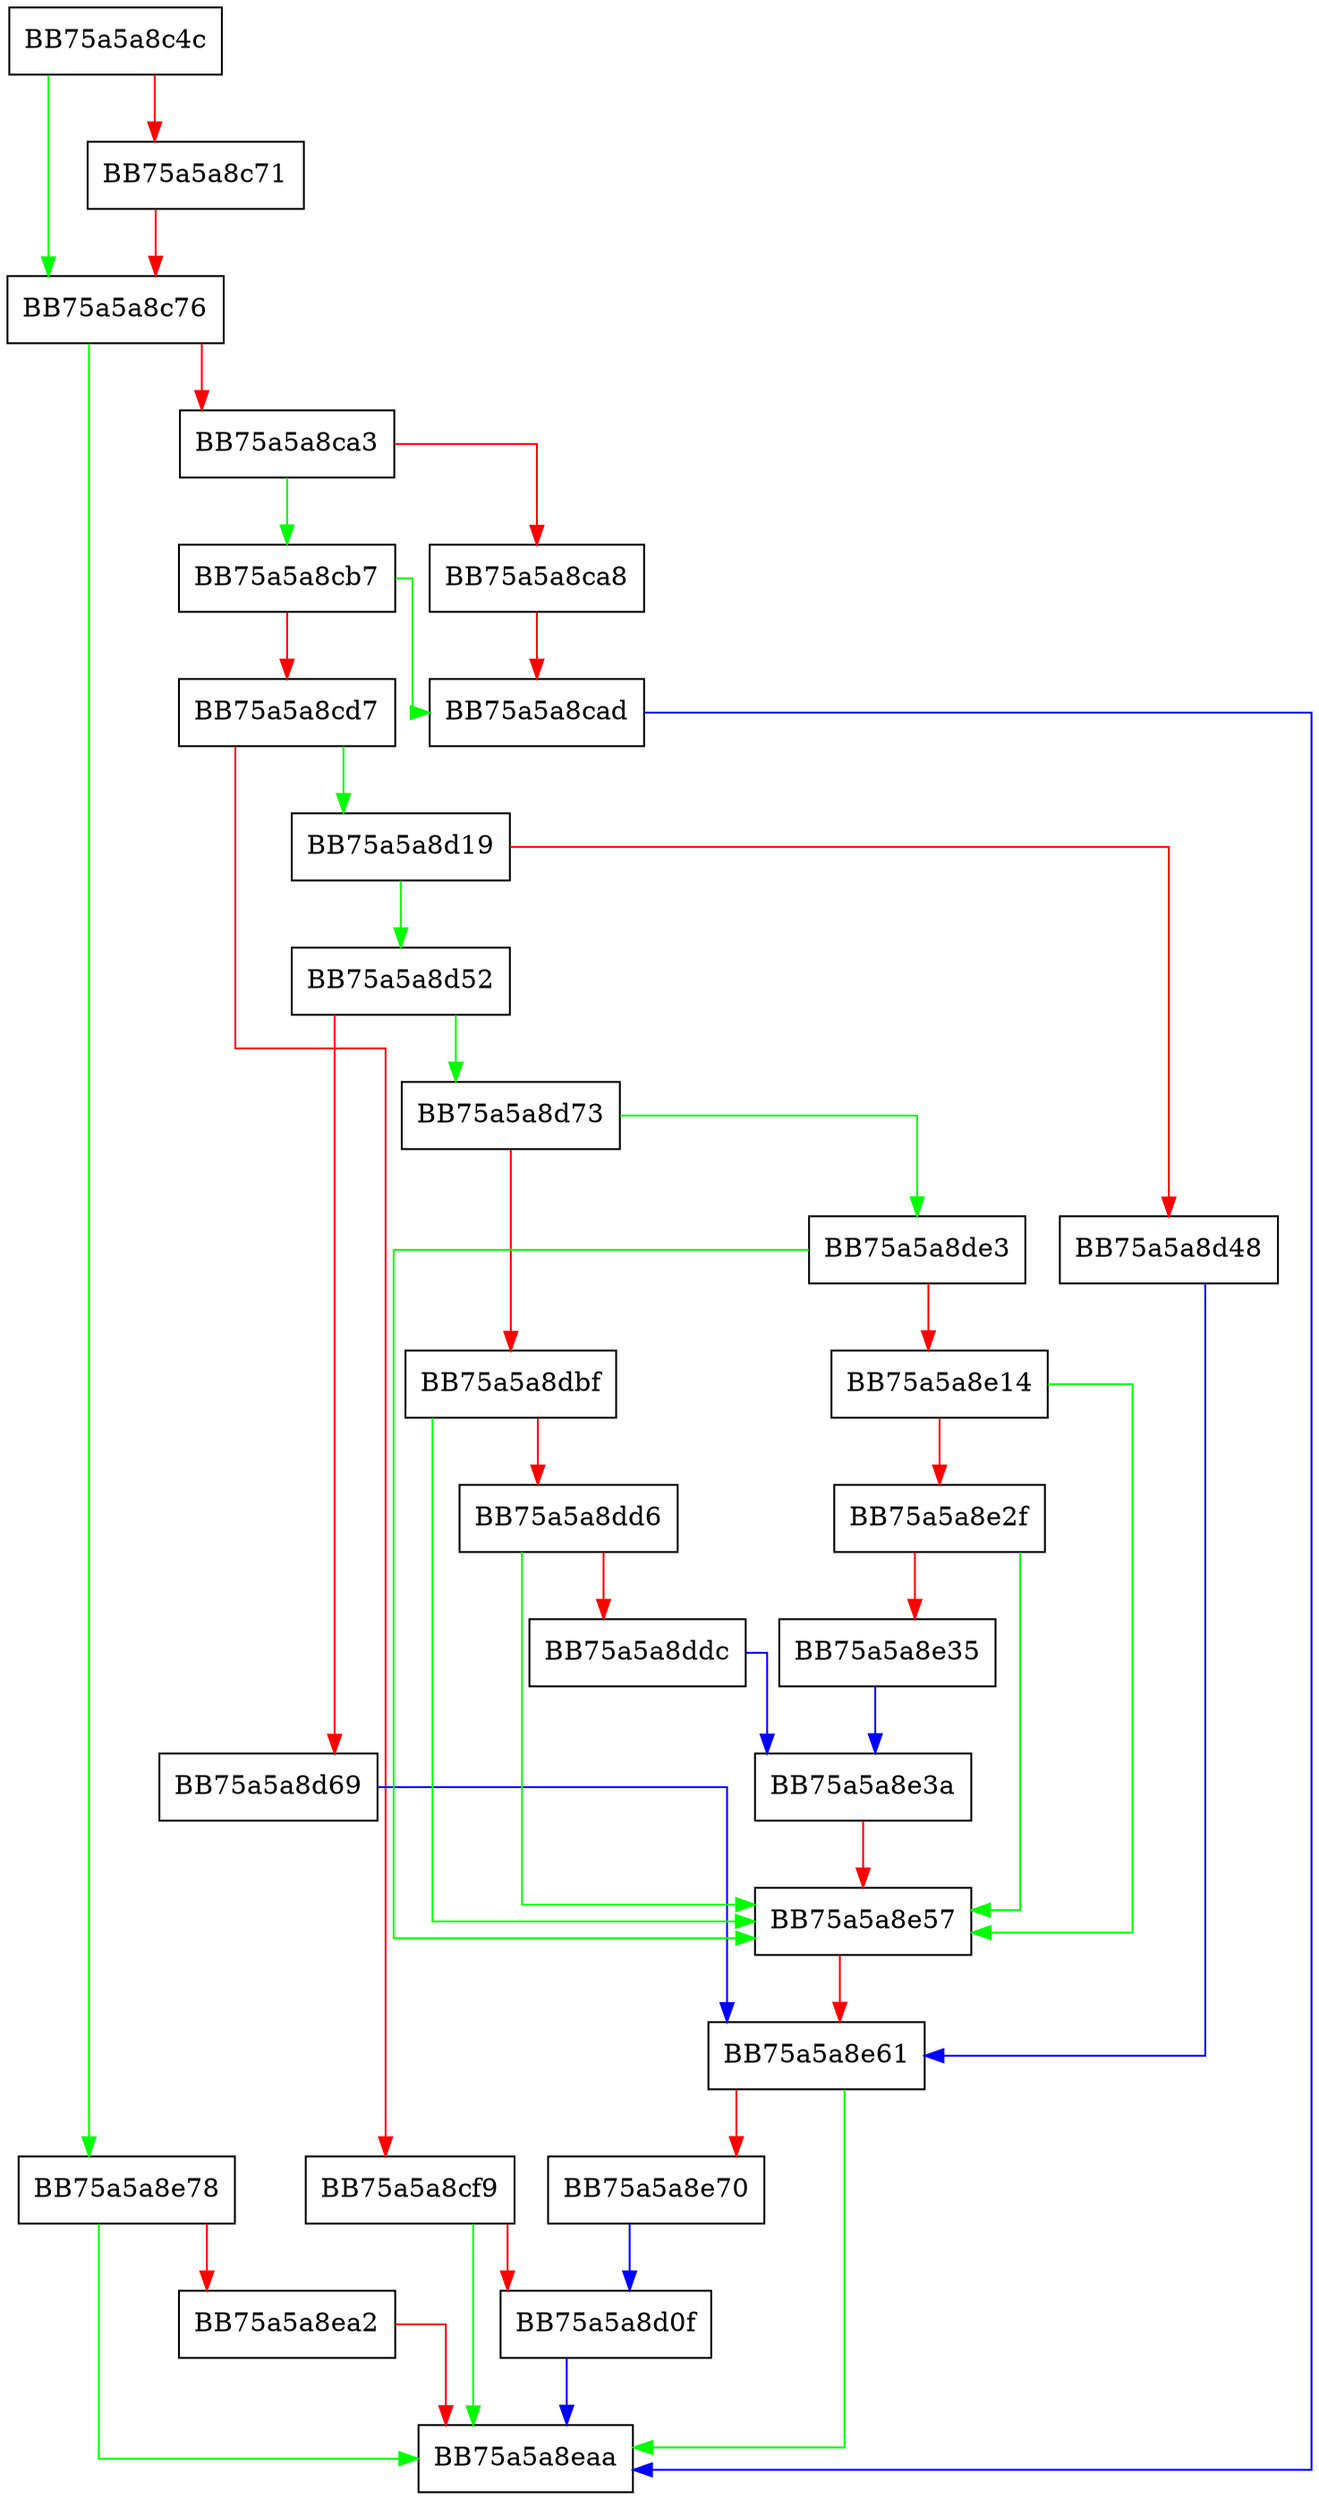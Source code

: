 digraph OpenSystemRootStore {
  node [shape="box"];
  graph [splines=ortho];
  BB75a5a8c4c -> BB75a5a8c76 [color="green"];
  BB75a5a8c4c -> BB75a5a8c71 [color="red"];
  BB75a5a8c71 -> BB75a5a8c76 [color="red"];
  BB75a5a8c76 -> BB75a5a8e78 [color="green"];
  BB75a5a8c76 -> BB75a5a8ca3 [color="red"];
  BB75a5a8ca3 -> BB75a5a8cb7 [color="green"];
  BB75a5a8ca3 -> BB75a5a8ca8 [color="red"];
  BB75a5a8ca8 -> BB75a5a8cad [color="red"];
  BB75a5a8cad -> BB75a5a8eaa [color="blue"];
  BB75a5a8cb7 -> BB75a5a8cad [color="green"];
  BB75a5a8cb7 -> BB75a5a8cd7 [color="red"];
  BB75a5a8cd7 -> BB75a5a8d19 [color="green"];
  BB75a5a8cd7 -> BB75a5a8cf9 [color="red"];
  BB75a5a8cf9 -> BB75a5a8eaa [color="green"];
  BB75a5a8cf9 -> BB75a5a8d0f [color="red"];
  BB75a5a8d0f -> BB75a5a8eaa [color="blue"];
  BB75a5a8d19 -> BB75a5a8d52 [color="green"];
  BB75a5a8d19 -> BB75a5a8d48 [color="red"];
  BB75a5a8d48 -> BB75a5a8e61 [color="blue"];
  BB75a5a8d52 -> BB75a5a8d73 [color="green"];
  BB75a5a8d52 -> BB75a5a8d69 [color="red"];
  BB75a5a8d69 -> BB75a5a8e61 [color="blue"];
  BB75a5a8d73 -> BB75a5a8de3 [color="green"];
  BB75a5a8d73 -> BB75a5a8dbf [color="red"];
  BB75a5a8dbf -> BB75a5a8e57 [color="green"];
  BB75a5a8dbf -> BB75a5a8dd6 [color="red"];
  BB75a5a8dd6 -> BB75a5a8e57 [color="green"];
  BB75a5a8dd6 -> BB75a5a8ddc [color="red"];
  BB75a5a8ddc -> BB75a5a8e3a [color="blue"];
  BB75a5a8de3 -> BB75a5a8e57 [color="green"];
  BB75a5a8de3 -> BB75a5a8e14 [color="red"];
  BB75a5a8e14 -> BB75a5a8e57 [color="green"];
  BB75a5a8e14 -> BB75a5a8e2f [color="red"];
  BB75a5a8e2f -> BB75a5a8e57 [color="green"];
  BB75a5a8e2f -> BB75a5a8e35 [color="red"];
  BB75a5a8e35 -> BB75a5a8e3a [color="blue"];
  BB75a5a8e3a -> BB75a5a8e57 [color="red"];
  BB75a5a8e57 -> BB75a5a8e61 [color="red"];
  BB75a5a8e61 -> BB75a5a8eaa [color="green"];
  BB75a5a8e61 -> BB75a5a8e70 [color="red"];
  BB75a5a8e70 -> BB75a5a8d0f [color="blue"];
  BB75a5a8e78 -> BB75a5a8eaa [color="green"];
  BB75a5a8e78 -> BB75a5a8ea2 [color="red"];
  BB75a5a8ea2 -> BB75a5a8eaa [color="red"];
}